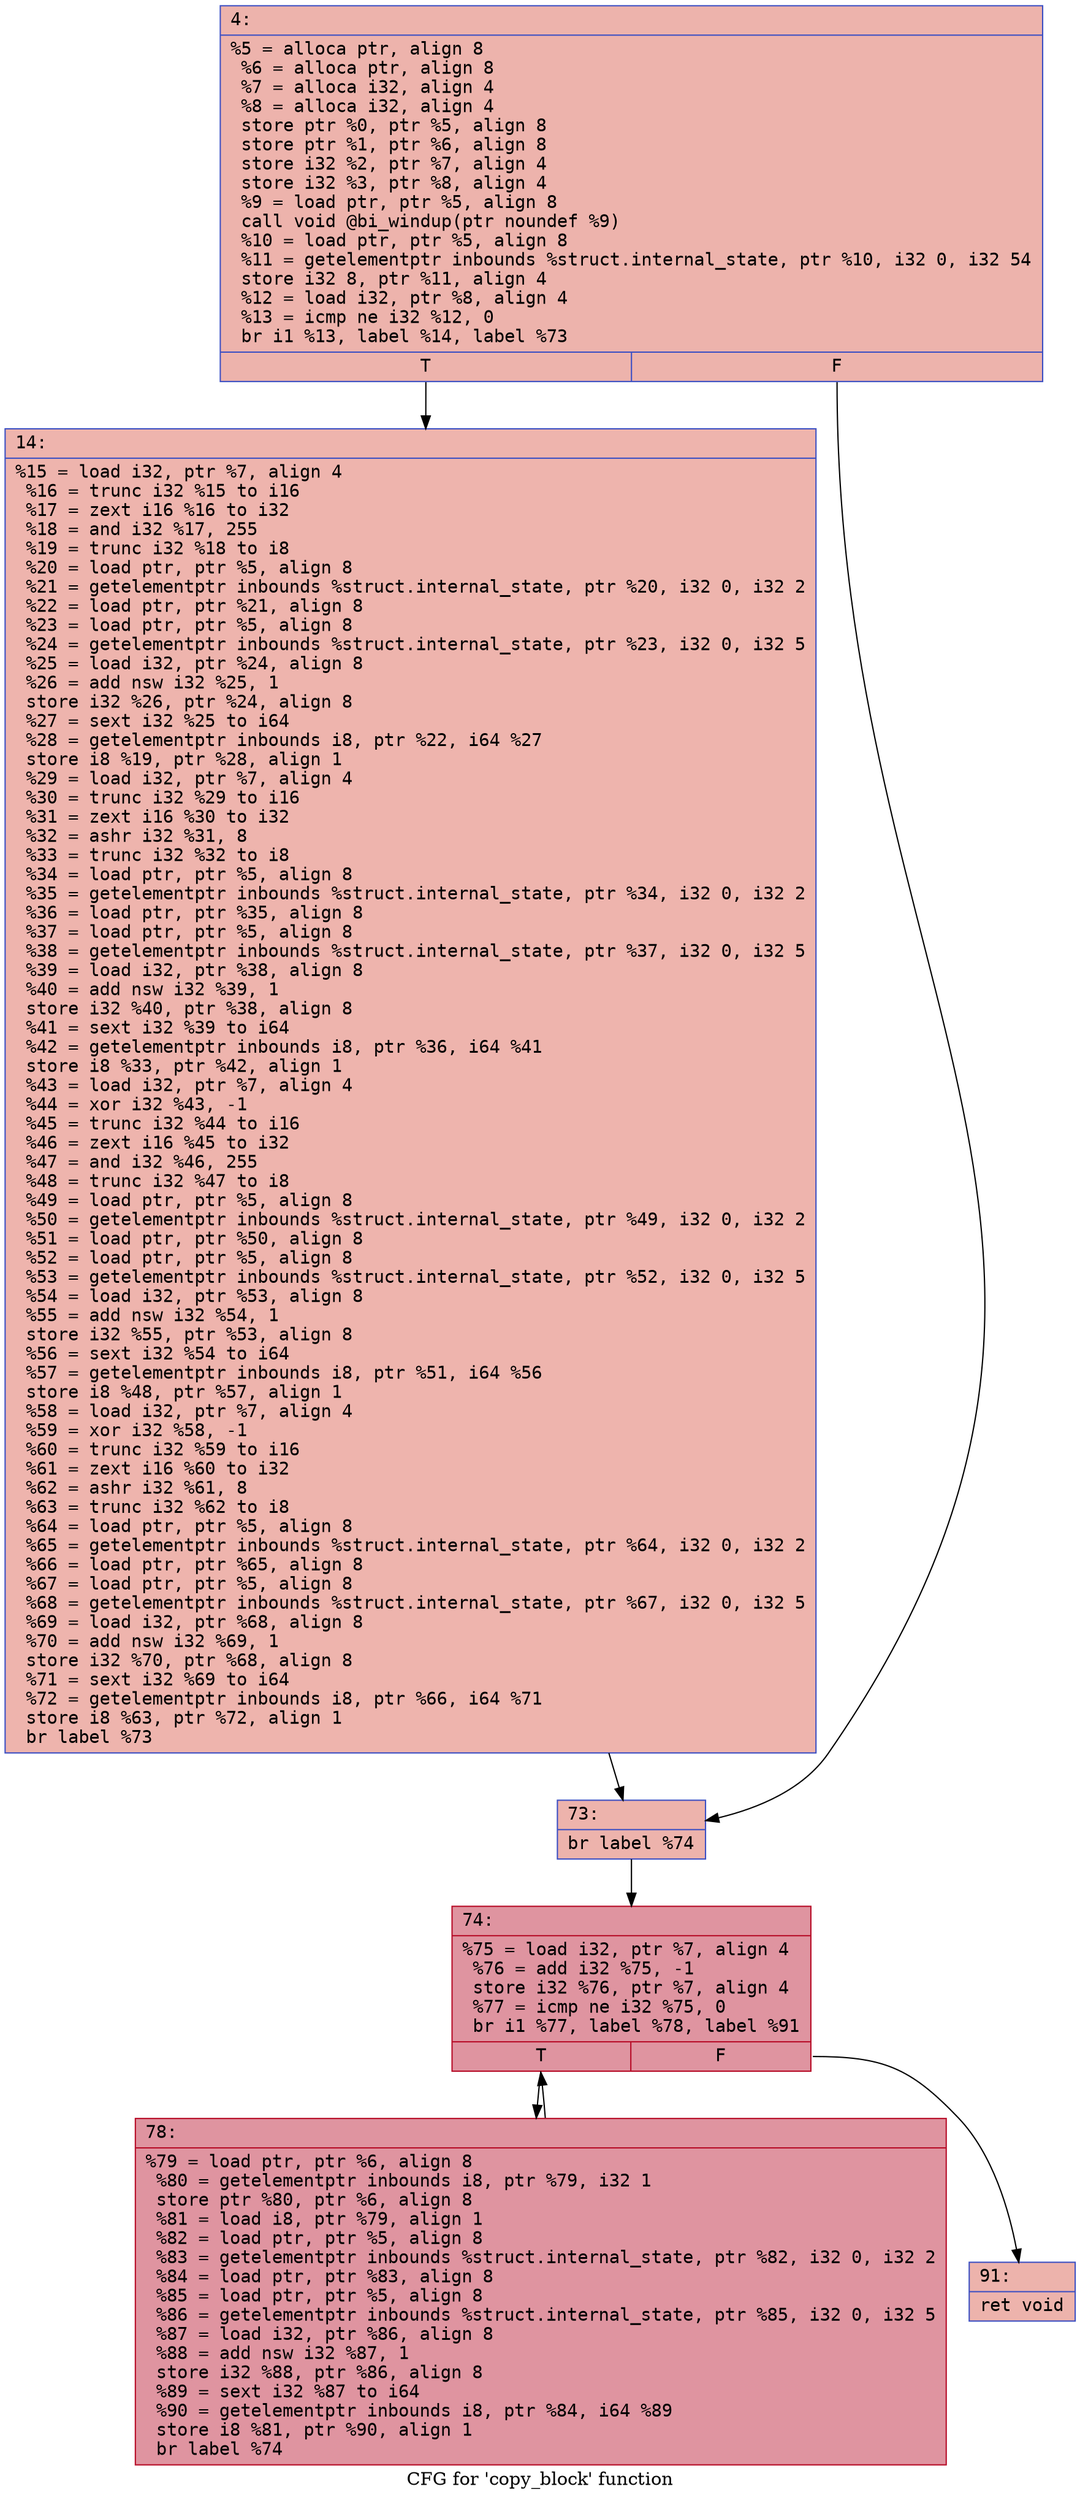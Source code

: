 digraph "CFG for 'copy_block' function" {
	label="CFG for 'copy_block' function";

	Node0x600002a426c0 [shape=record,color="#3d50c3ff", style=filled, fillcolor="#d6524470" fontname="Courier",label="{4:\l|  %5 = alloca ptr, align 8\l  %6 = alloca ptr, align 8\l  %7 = alloca i32, align 4\l  %8 = alloca i32, align 4\l  store ptr %0, ptr %5, align 8\l  store ptr %1, ptr %6, align 8\l  store i32 %2, ptr %7, align 4\l  store i32 %3, ptr %8, align 4\l  %9 = load ptr, ptr %5, align 8\l  call void @bi_windup(ptr noundef %9)\l  %10 = load ptr, ptr %5, align 8\l  %11 = getelementptr inbounds %struct.internal_state, ptr %10, i32 0, i32 54\l  store i32 8, ptr %11, align 4\l  %12 = load i32, ptr %8, align 4\l  %13 = icmp ne i32 %12, 0\l  br i1 %13, label %14, label %73\l|{<s0>T|<s1>F}}"];
	Node0x600002a426c0:s0 -> Node0x600002a42710[tooltip="4 -> 14\nProbability 62.50%" ];
	Node0x600002a426c0:s1 -> Node0x600002a42760[tooltip="4 -> 73\nProbability 37.50%" ];
	Node0x600002a42710 [shape=record,color="#3d50c3ff", style=filled, fillcolor="#d8564670" fontname="Courier",label="{14:\l|  %15 = load i32, ptr %7, align 4\l  %16 = trunc i32 %15 to i16\l  %17 = zext i16 %16 to i32\l  %18 = and i32 %17, 255\l  %19 = trunc i32 %18 to i8\l  %20 = load ptr, ptr %5, align 8\l  %21 = getelementptr inbounds %struct.internal_state, ptr %20, i32 0, i32 2\l  %22 = load ptr, ptr %21, align 8\l  %23 = load ptr, ptr %5, align 8\l  %24 = getelementptr inbounds %struct.internal_state, ptr %23, i32 0, i32 5\l  %25 = load i32, ptr %24, align 8\l  %26 = add nsw i32 %25, 1\l  store i32 %26, ptr %24, align 8\l  %27 = sext i32 %25 to i64\l  %28 = getelementptr inbounds i8, ptr %22, i64 %27\l  store i8 %19, ptr %28, align 1\l  %29 = load i32, ptr %7, align 4\l  %30 = trunc i32 %29 to i16\l  %31 = zext i16 %30 to i32\l  %32 = ashr i32 %31, 8\l  %33 = trunc i32 %32 to i8\l  %34 = load ptr, ptr %5, align 8\l  %35 = getelementptr inbounds %struct.internal_state, ptr %34, i32 0, i32 2\l  %36 = load ptr, ptr %35, align 8\l  %37 = load ptr, ptr %5, align 8\l  %38 = getelementptr inbounds %struct.internal_state, ptr %37, i32 0, i32 5\l  %39 = load i32, ptr %38, align 8\l  %40 = add nsw i32 %39, 1\l  store i32 %40, ptr %38, align 8\l  %41 = sext i32 %39 to i64\l  %42 = getelementptr inbounds i8, ptr %36, i64 %41\l  store i8 %33, ptr %42, align 1\l  %43 = load i32, ptr %7, align 4\l  %44 = xor i32 %43, -1\l  %45 = trunc i32 %44 to i16\l  %46 = zext i16 %45 to i32\l  %47 = and i32 %46, 255\l  %48 = trunc i32 %47 to i8\l  %49 = load ptr, ptr %5, align 8\l  %50 = getelementptr inbounds %struct.internal_state, ptr %49, i32 0, i32 2\l  %51 = load ptr, ptr %50, align 8\l  %52 = load ptr, ptr %5, align 8\l  %53 = getelementptr inbounds %struct.internal_state, ptr %52, i32 0, i32 5\l  %54 = load i32, ptr %53, align 8\l  %55 = add nsw i32 %54, 1\l  store i32 %55, ptr %53, align 8\l  %56 = sext i32 %54 to i64\l  %57 = getelementptr inbounds i8, ptr %51, i64 %56\l  store i8 %48, ptr %57, align 1\l  %58 = load i32, ptr %7, align 4\l  %59 = xor i32 %58, -1\l  %60 = trunc i32 %59 to i16\l  %61 = zext i16 %60 to i32\l  %62 = ashr i32 %61, 8\l  %63 = trunc i32 %62 to i8\l  %64 = load ptr, ptr %5, align 8\l  %65 = getelementptr inbounds %struct.internal_state, ptr %64, i32 0, i32 2\l  %66 = load ptr, ptr %65, align 8\l  %67 = load ptr, ptr %5, align 8\l  %68 = getelementptr inbounds %struct.internal_state, ptr %67, i32 0, i32 5\l  %69 = load i32, ptr %68, align 8\l  %70 = add nsw i32 %69, 1\l  store i32 %70, ptr %68, align 8\l  %71 = sext i32 %69 to i64\l  %72 = getelementptr inbounds i8, ptr %66, i64 %71\l  store i8 %63, ptr %72, align 1\l  br label %73\l}"];
	Node0x600002a42710 -> Node0x600002a42760[tooltip="14 -> 73\nProbability 100.00%" ];
	Node0x600002a42760 [shape=record,color="#3d50c3ff", style=filled, fillcolor="#d6524470" fontname="Courier",label="{73:\l|  br label %74\l}"];
	Node0x600002a42760 -> Node0x600002a427b0[tooltip="73 -> 74\nProbability 100.00%" ];
	Node0x600002a427b0 [shape=record,color="#b70d28ff", style=filled, fillcolor="#b70d2870" fontname="Courier",label="{74:\l|  %75 = load i32, ptr %7, align 4\l  %76 = add i32 %75, -1\l  store i32 %76, ptr %7, align 4\l  %77 = icmp ne i32 %75, 0\l  br i1 %77, label %78, label %91\l|{<s0>T|<s1>F}}"];
	Node0x600002a427b0:s0 -> Node0x600002a42800[tooltip="74 -> 78\nProbability 96.88%" ];
	Node0x600002a427b0:s1 -> Node0x600002a42850[tooltip="74 -> 91\nProbability 3.12%" ];
	Node0x600002a42800 [shape=record,color="#b70d28ff", style=filled, fillcolor="#b70d2870" fontname="Courier",label="{78:\l|  %79 = load ptr, ptr %6, align 8\l  %80 = getelementptr inbounds i8, ptr %79, i32 1\l  store ptr %80, ptr %6, align 8\l  %81 = load i8, ptr %79, align 1\l  %82 = load ptr, ptr %5, align 8\l  %83 = getelementptr inbounds %struct.internal_state, ptr %82, i32 0, i32 2\l  %84 = load ptr, ptr %83, align 8\l  %85 = load ptr, ptr %5, align 8\l  %86 = getelementptr inbounds %struct.internal_state, ptr %85, i32 0, i32 5\l  %87 = load i32, ptr %86, align 8\l  %88 = add nsw i32 %87, 1\l  store i32 %88, ptr %86, align 8\l  %89 = sext i32 %87 to i64\l  %90 = getelementptr inbounds i8, ptr %84, i64 %89\l  store i8 %81, ptr %90, align 1\l  br label %74\l}"];
	Node0x600002a42800 -> Node0x600002a427b0[tooltip="78 -> 74\nProbability 100.00%" ];
	Node0x600002a42850 [shape=record,color="#3d50c3ff", style=filled, fillcolor="#d6524470" fontname="Courier",label="{91:\l|  ret void\l}"];
}
